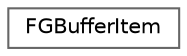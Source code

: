digraph "Graphical Class Hierarchy"
{
 // INTERACTIVE_SVG=YES
 // LATEX_PDF_SIZE
  bgcolor="transparent";
  edge [fontname=Helvetica,fontsize=10,labelfontname=Helvetica,labelfontsize=10];
  node [fontname=Helvetica,fontsize=10,shape=box,height=0.2,width=0.4];
  rankdir="LR";
  Node0 [id="Node000000",label="FGBufferItem",height=0.2,width=0.4,color="grey40", fillcolor="white", style="filled",URL="$d2/dbb/structFGBufferItem.html",tooltip=" "];
}
